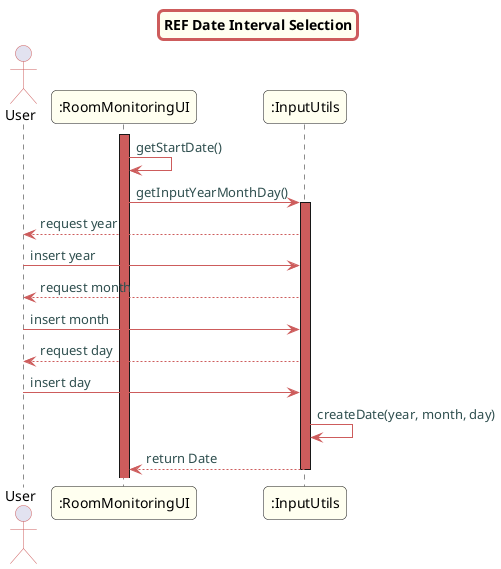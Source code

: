 @startuml
skinparam titleBorderRoundCorner 10
skinparam titleBorderThickness 3
skinparam titleBorderColor indianred
skinparam titleBackgroundColor ivory
skinparam FontName quicksand

skinparam actor {
  BorderColor indianred
  }

skinparam sequence {
  LifeLineBackgroundColor indianred
  ParticipantBackgroundColor ivory
}

skinparam roundcorner 10

skinparam component {
  arrowThickness 1
  ArrowFontName Verdana
  ArrowColor indianred
  ArrowFontColor darkslategrey
}

title REF Date Interval Selection

actor User

activate ":RoomMonitoringUI"
":RoomMonitoringUI" -> ":RoomMonitoringUI": getStartDate()
":RoomMonitoringUI" -> ":InputUtils": getInputYearMonthDay()
activate ":InputUtils"
":InputUtils" --> User: request year
User -> ":InputUtils": insert year
":InputUtils" --> User: request month
User -> ":InputUtils": insert month
":InputUtils" --> User: request day
User -> ":InputUtils": insert day
":InputUtils" -> ":InputUtils": createDate(year, month, day)
":InputUtils" --> ":RoomMonitoringUI": return Date
deactivate ":InputUtils"
deactivate User
@enduml